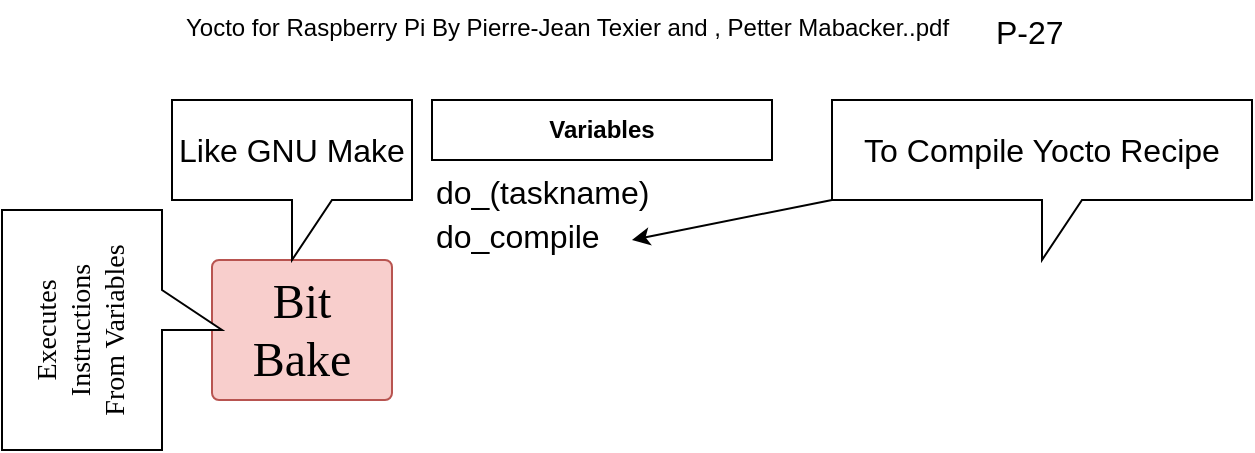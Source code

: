 <mxfile version="26.0.4">
  <diagram name="Page-1" id="0vfYwWeeyA4egVmhYd0v">
    <mxGraphModel dx="1036" dy="614" grid="1" gridSize="10" guides="1" tooltips="1" connect="1" arrows="1" fold="1" page="1" pageScale="1" pageWidth="850" pageHeight="1100" math="0" shadow="0">
      <root>
        <mxCell id="0" />
        <mxCell id="1" parent="0" />
        <mxCell id="6_H5vgVFGpHFA67tdYkz-1" value="&lt;font face=&quot;Lucida Console&quot; style=&quot;font-size: 24px;&quot;&gt;Bit&lt;/font&gt;&lt;div&gt;&lt;font face=&quot;Lucida Console&quot; style=&quot;font-size: 24px;&quot;&gt;Bake&lt;/font&gt;&lt;/div&gt;" style="rounded=1;whiteSpace=wrap;html=1;arcSize=5;fillColor=#f8cecc;strokeColor=#b85450;" vertex="1" parent="1">
          <mxGeometry x="140" y="290" width="90" height="70" as="geometry" />
        </mxCell>
        <mxCell id="6_H5vgVFGpHFA67tdYkz-2" value="&lt;font style=&quot;font-size: 16px;&quot;&gt;Like GNU Make&lt;/font&gt;" style="shape=callout;whiteSpace=wrap;html=1;perimeter=calloutPerimeter;" vertex="1" parent="1">
          <mxGeometry x="120" y="210" width="120" height="80" as="geometry" />
        </mxCell>
        <mxCell id="6_H5vgVFGpHFA67tdYkz-3" value="&lt;font style=&quot;font-size: 14px;&quot; face=&quot;Comic Sans MS&quot;&gt;Executes Instructions&lt;/font&gt;&lt;div&gt;&lt;font style=&quot;font-size: 14px;&quot; face=&quot;Comic Sans MS&quot;&gt;From Variables&lt;/font&gt;&lt;/div&gt;" style="shape=callout;whiteSpace=wrap;html=1;perimeter=calloutPerimeter;rotation=-90;" vertex="1" parent="1">
          <mxGeometry x="30" y="270" width="120" height="110" as="geometry" />
        </mxCell>
        <mxCell id="6_H5vgVFGpHFA67tdYkz-4" value="&lt;font style=&quot;font-size: 16px;&quot;&gt;do_(taskname)&lt;/font&gt;" style="text;whiteSpace=wrap;html=1;" vertex="1" parent="1">
          <mxGeometry x="250" y="240" width="120" height="30" as="geometry" />
        </mxCell>
        <mxCell id="6_H5vgVFGpHFA67tdYkz-5" value="&lt;b&gt;Variables&lt;/b&gt;" style="rounded=0;whiteSpace=wrap;html=1;" vertex="1" parent="1">
          <mxGeometry x="250" y="210" width="170" height="30" as="geometry" />
        </mxCell>
        <mxCell id="6_H5vgVFGpHFA67tdYkz-6" value="&lt;span class=&quot;fontstyle0&quot;&gt;&lt;font style=&quot;font-size: 16px;&quot;&gt;do_compile&lt;/font&gt;&lt;/span&gt; &lt;div&gt;&lt;br/&gt;&lt;/div&gt;" style="text;whiteSpace=wrap;html=1;" vertex="1" parent="1">
          <mxGeometry x="250" y="262" width="90" height="30" as="geometry" />
        </mxCell>
        <mxCell id="6_H5vgVFGpHFA67tdYkz-7" value="&lt;font style=&quot;font-size: 16px;&quot;&gt;To Compile Yocto Recipe&lt;/font&gt;" style="shape=callout;whiteSpace=wrap;html=1;perimeter=calloutPerimeter;" vertex="1" parent="1">
          <mxGeometry x="450" y="210" width="210" height="80" as="geometry" />
        </mxCell>
        <mxCell id="6_H5vgVFGpHFA67tdYkz-8" value="" style="endArrow=classic;html=1;rounded=0;exitX=0;exitY=0;exitDx=0;exitDy=50;exitPerimeter=0;" edge="1" parent="1" source="6_H5vgVFGpHFA67tdYkz-7">
          <mxGeometry width="50" height="50" relative="1" as="geometry">
            <mxPoint x="400" y="430" as="sourcePoint" />
            <mxPoint x="350" y="280" as="targetPoint" />
          </mxGeometry>
        </mxCell>
        <UserObject label="Yocto for Raspberry Pi By Pierre-Jean Texier and , Petter Mabacker..pdf" link="Yocto for Raspberry Pi By Pierre-Jean Texier and , Petter Mabacker..pdf" id="6_H5vgVFGpHFA67tdYkz-9">
          <mxCell style="text;whiteSpace=wrap;" vertex="1" parent="1">
            <mxGeometry x="125" y="160" width="420" height="30" as="geometry" />
          </mxCell>
        </UserObject>
        <mxCell id="6_H5vgVFGpHFA67tdYkz-10" value="&lt;div&gt;&lt;span style=&quot;font-size: 16px;&quot;&gt;P-27&lt;/span&gt;&lt;/div&gt;" style="text;whiteSpace=wrap;html=1;" vertex="1" parent="1">
          <mxGeometry x="530" y="160" width="90" height="30" as="geometry" />
        </mxCell>
      </root>
    </mxGraphModel>
  </diagram>
</mxfile>
